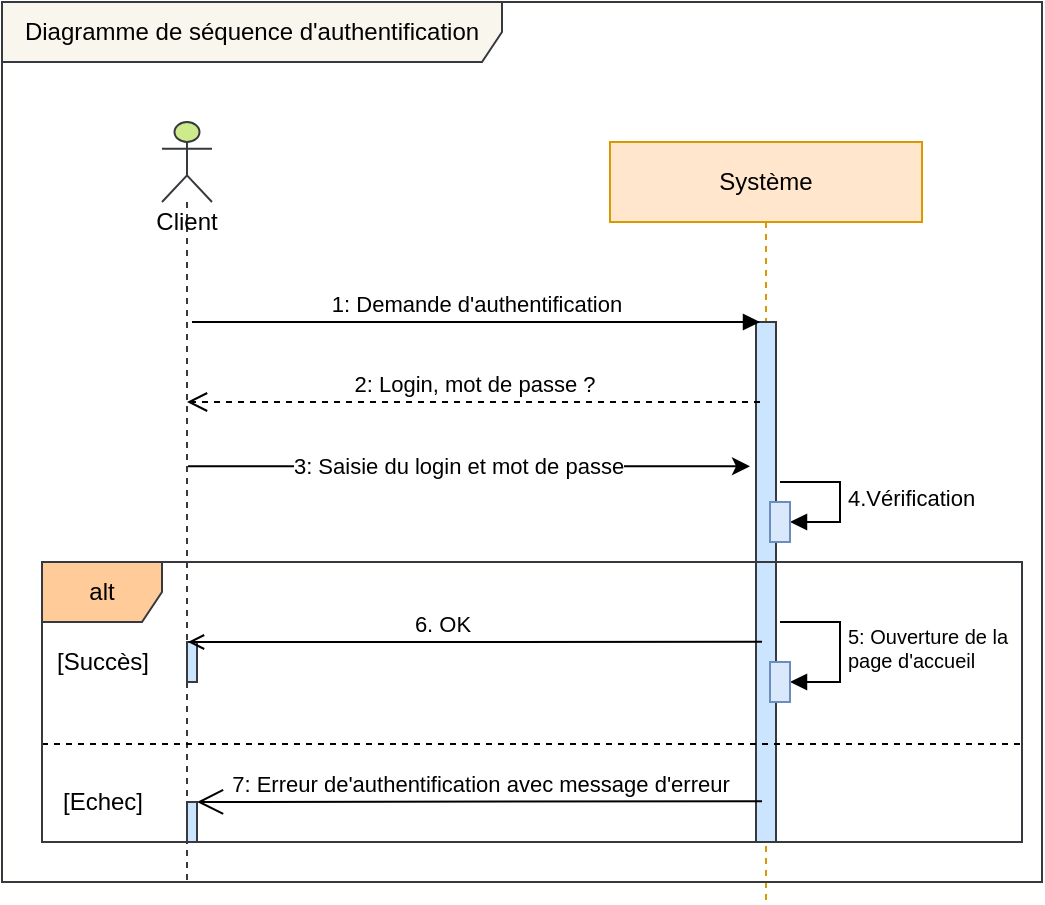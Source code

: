 <mxfile version="24.7.14">
  <diagram id="XXXXXXXXXX" name="Page-1">
    <mxGraphModel dx="935" dy="534" grid="1" gridSize="10" guides="1" tooltips="1" connect="1" arrows="1" fold="1" page="1" pageScale="1" pageWidth="827" pageHeight="1169" math="0" shadow="0">
      <root>
        <mxCell id="0" />
        <mxCell id="1" parent="0" />
        <mxCell id="CrJLwa9doVrwn5sshVww-13" value="Client" style="shape=umlLifeline;participant=umlActor;perimeter=lifelinePerimeter;whiteSpace=wrap;html=1;container=1;collapsible=0;recursiveResize=0;verticalAlign=top;spacingTop=36;outlineConnect=0;fillColor=#cdeb8b;strokeColor=#36393d;" parent="1" vertex="1">
          <mxGeometry x="620" y="100" width="25" height="380" as="geometry" />
        </mxCell>
        <mxCell id="CrJLwa9doVrwn5sshVww-15" value="" style="html=1;points=[[0,0,0,0,5],[0,1,0,0,-5],[1,0,0,0,5],[1,1,0,0,-5]];perimeter=orthogonalPerimeter;outlineConnect=0;targetShapes=umlLifeline;portConstraint=eastwest;newEdgeStyle={&quot;curved&quot;:0,&quot;rounded&quot;:0};fillColor=#cce5ff;strokeColor=#36393d;" parent="CrJLwa9doVrwn5sshVww-13" vertex="1">
          <mxGeometry x="12.5" y="260" width="5" height="20" as="geometry" />
        </mxCell>
        <mxCell id="CrJLwa9doVrwn5sshVww-37" value="" style="html=1;points=[[0,0,0,0,5],[0,1,0,0,-5],[1,0,0,0,5],[1,1,0,0,-5]];perimeter=orthogonalPerimeter;outlineConnect=0;targetShapes=umlLifeline;portConstraint=eastwest;newEdgeStyle={&quot;curved&quot;:0,&quot;rounded&quot;:0};fillColor=#cce5ff;strokeColor=#36393d;" parent="CrJLwa9doVrwn5sshVww-13" vertex="1">
          <mxGeometry x="12.5" y="340" width="5" height="20" as="geometry" />
        </mxCell>
        <mxCell id="CrJLwa9doVrwn5sshVww-16" value="Système" style="shape=umlLifeline;perimeter=lifelinePerimeter;whiteSpace=wrap;html=1;container=1;collapsible=0;recursiveResize=0;outlineConnect=0;fillColor=#ffe6cc;strokeColor=#d79b00;" parent="1" vertex="1">
          <mxGeometry x="844" y="110" width="156" height="380" as="geometry" />
        </mxCell>
        <mxCell id="CrJLwa9doVrwn5sshVww-17" value="" style="html=1;points=[[0,0,0,0,5],[0,1,0,0,-5],[1,0,0,0,5],[1,1,0,0,-5]];perimeter=orthogonalPerimeter;outlineConnect=0;targetShapes=umlLifeline;portConstraint=eastwest;newEdgeStyle={&quot;curved&quot;:0,&quot;rounded&quot;:0};fillColor=#cce5ff;strokeColor=#36393d;" parent="CrJLwa9doVrwn5sshVww-16" vertex="1">
          <mxGeometry x="73" y="90" width="10" height="260" as="geometry" />
        </mxCell>
        <mxCell id="CrJLwa9doVrwn5sshVww-33" value="1: Demande d&#39;authentification" style="html=1;verticalAlign=bottom;endArrow=block;" parent="CrJLwa9doVrwn5sshVww-16" edge="1">
          <mxGeometry width="80" relative="1" as="geometry">
            <mxPoint x="-209" y="90" as="sourcePoint" />
            <mxPoint x="75" y="90" as="targetPoint" />
            <Array as="points">
              <mxPoint x="-65" y="90" />
            </Array>
          </mxGeometry>
        </mxCell>
        <mxCell id="CrJLwa9doVrwn5sshVww-34" value="2: Login, mot de passe ?" style="html=1;verticalAlign=bottom;endArrow=open;dashed=1;endSize=8;" parent="CrJLwa9doVrwn5sshVww-16" target="CrJLwa9doVrwn5sshVww-13" edge="1">
          <mxGeometry relative="1" as="geometry">
            <mxPoint x="75" y="130" as="sourcePoint" />
            <mxPoint x="-185" y="130" as="targetPoint" />
            <Array as="points">
              <mxPoint x="-65" y="130" />
            </Array>
          </mxGeometry>
        </mxCell>
        <mxCell id="CrJLwa9doVrwn5sshVww-24" value="&lt;div style=&quot;font-size: 10px;&quot;&gt;&lt;font style=&quot;font-size: 10px;&quot;&gt;5: Ouverture de la&amp;nbsp;&lt;/font&gt;&lt;/div&gt;&lt;div style=&quot;font-size: 10px;&quot;&gt;&lt;font style=&quot;font-size: 10px;&quot;&gt;page d&#39;accueil&lt;/font&gt;&lt;/div&gt;" style="html=1;align=left;spacingLeft=2;endArrow=block;rounded=0;edgeStyle=orthogonalEdgeStyle;curved=0;rounded=0;" parent="CrJLwa9doVrwn5sshVww-16" target="CrJLwa9doVrwn5sshVww-49" edge="1">
          <mxGeometry relative="1" as="geometry">
            <mxPoint x="85" y="240" as="sourcePoint" />
            <Array as="points">
              <mxPoint x="115" y="270" />
            </Array>
            <mxPoint x="90" y="270" as="targetPoint" />
          </mxGeometry>
        </mxCell>
        <mxCell id="CrJLwa9doVrwn5sshVww-49" value="" style="html=1;points=[[0,0,0,0,5],[0,1,0,0,-5],[1,0,0,0,5],[1,1,0,0,-5]];perimeter=orthogonalPerimeter;outlineConnect=0;targetShapes=umlLifeline;portConstraint=eastwest;newEdgeStyle={&quot;curved&quot;:0,&quot;rounded&quot;:0};fillColor=#dae8fc;strokeColor=#6c8ebf;" parent="CrJLwa9doVrwn5sshVww-16" vertex="1">
          <mxGeometry x="80" y="260" width="10" height="20" as="geometry" />
        </mxCell>
        <mxCell id="CrJLwa9doVrwn5sshVww-58" value="4.Vérification" style="html=1;align=left;spacingLeft=2;endArrow=block;rounded=0;edgeStyle=orthogonalEdgeStyle;curved=0;rounded=0;" parent="CrJLwa9doVrwn5sshVww-16" target="CrJLwa9doVrwn5sshVww-59" edge="1">
          <mxGeometry relative="1" as="geometry">
            <mxPoint x="85" y="170" as="sourcePoint" />
            <Array as="points">
              <mxPoint x="115" y="170" />
              <mxPoint x="115" y="190" />
            </Array>
            <mxPoint x="90" y="200" as="targetPoint" />
          </mxGeometry>
        </mxCell>
        <mxCell id="CrJLwa9doVrwn5sshVww-59" value="" style="html=1;points=[[0,0,0,0,5],[0,1,0,0,-5],[1,0,0,0,5],[1,1,0,0,-5]];perimeter=orthogonalPerimeter;outlineConnect=0;targetShapes=umlLifeline;portConstraint=eastwest;newEdgeStyle={&quot;curved&quot;:0,&quot;rounded&quot;:0};fillColor=#dae8fc;strokeColor=#6c8ebf;" parent="CrJLwa9doVrwn5sshVww-16" vertex="1">
          <mxGeometry x="80" y="180" width="10" height="20" as="geometry" />
        </mxCell>
        <mxCell id="CrJLwa9doVrwn5sshVww-21" value="[Succès]" style="text;html=1;align=center;verticalAlign=middle;resizable=0;points=[];autosize=1;strokeColor=none;" parent="1" vertex="1">
          <mxGeometry x="560" y="360" width="60" height="20" as="geometry" />
        </mxCell>
        <mxCell id="CrJLwa9doVrwn5sshVww-22" value="6. OK" style="html=1;verticalAlign=bottom;endArrow=open;endSize=8;" parent="1" edge="1">
          <mxGeometry x="-1" y="-135" relative="1" as="geometry">
            <mxPoint x="634.429" y="310" as="sourcePoint" />
            <mxPoint x="634.429" y="309.66" as="targetPoint" />
            <Array as="points" />
            <mxPoint x="-9" y="50" as="offset" />
          </mxGeometry>
        </mxCell>
        <mxCell id="CrJLwa9doVrwn5sshVww-23" value="[Echec]" style="text;html=1;align=center;verticalAlign=middle;resizable=0;points=[];autosize=1;strokeColor=none;" parent="1" vertex="1">
          <mxGeometry x="560" y="430" width="60" height="20" as="geometry" />
        </mxCell>
        <mxCell id="CrJLwa9doVrwn5sshVww-28" value="" style="line;strokeWidth=1;fillColor=none;align=left;verticalAlign=middle;spacingTop=-1;spacingLeft=3;spacingRight=3;rotatable=0;labelPosition=right;points=[];portConstraint=eastwest;strokeColor=inherit;dashed=1;" parent="1" vertex="1">
          <mxGeometry x="560" y="407" width="490" height="8" as="geometry" />
        </mxCell>
        <mxCell id="CrJLwa9doVrwn5sshVww-40" value="" style="endArrow=open;html=1;rounded=0;entryX=0;entryY=0;entryDx=0;entryDy=5;entryPerimeter=0;exitX=0.3;exitY=0.615;exitDx=0;exitDy=0;exitPerimeter=0;endFill=0;" parent="1" source="CrJLwa9doVrwn5sshVww-17" edge="1">
          <mxGeometry width="50" height="50" relative="1" as="geometry">
            <mxPoint x="910" y="360" as="sourcePoint" />
            <mxPoint x="633" y="360" as="targetPoint" />
          </mxGeometry>
        </mxCell>
        <mxCell id="CrJLwa9doVrwn5sshVww-41" value="" style="endArrow=none;html=1;rounded=0;entryX=0;entryY=0;entryDx=0;entryDy=5;entryPerimeter=0;endFill=0;startArrow=classic;startFill=1;" parent="1" edge="1">
          <mxGeometry width="50" height="50" relative="1" as="geometry">
            <mxPoint x="914" y="272.16" as="sourcePoint" />
            <mxPoint x="633" y="272.16" as="targetPoint" />
          </mxGeometry>
        </mxCell>
        <mxCell id="CrJLwa9doVrwn5sshVww-42" value="&lt;div&gt;3: Saisie du login et mot de passe &lt;/div&gt;" style="edgeLabel;html=1;align=center;verticalAlign=middle;resizable=0;points=[];" parent="CrJLwa9doVrwn5sshVww-41" vertex="1" connectable="0">
          <mxGeometry x="0.279" relative="1" as="geometry">
            <mxPoint x="33" as="offset" />
          </mxGeometry>
        </mxCell>
        <mxCell id="CrJLwa9doVrwn5sshVww-30" value="alt" style="shape=umlFrame;whiteSpace=wrap;html=1;fillColor=#ffcc99;strokeColor=#36393d;" parent="1" vertex="1">
          <mxGeometry x="560" y="320" width="490" height="140" as="geometry" />
        </mxCell>
        <mxCell id="CrJLwa9doVrwn5sshVww-29" value="7: Erreur de&#39;authentification avec message d&#39;erreur" style="html=1;verticalAlign=bottom;endArrow=open;endSize=11;startSize=0;jumpSize=14;" parent="1" target="CrJLwa9doVrwn5sshVww-37" edge="1">
          <mxGeometry relative="1" as="geometry">
            <mxPoint x="920" y="439.66" as="sourcePoint" />
            <mxPoint x="645" y="439.66" as="targetPoint" />
            <Array as="points" />
          </mxGeometry>
        </mxCell>
        <mxCell id="hnTaO64-f87TsUr4Bj7V-1" value="Diagramme de séquence d&#39;authentification" style="shape=umlFrame;whiteSpace=wrap;html=1;pointerEvents=0;width=250;height=30;fillColor=#f9f7ed;strokeColor=#36393d;" vertex="1" parent="1">
          <mxGeometry x="540" y="40" width="520" height="440" as="geometry" />
        </mxCell>
      </root>
    </mxGraphModel>
  </diagram>
</mxfile>

